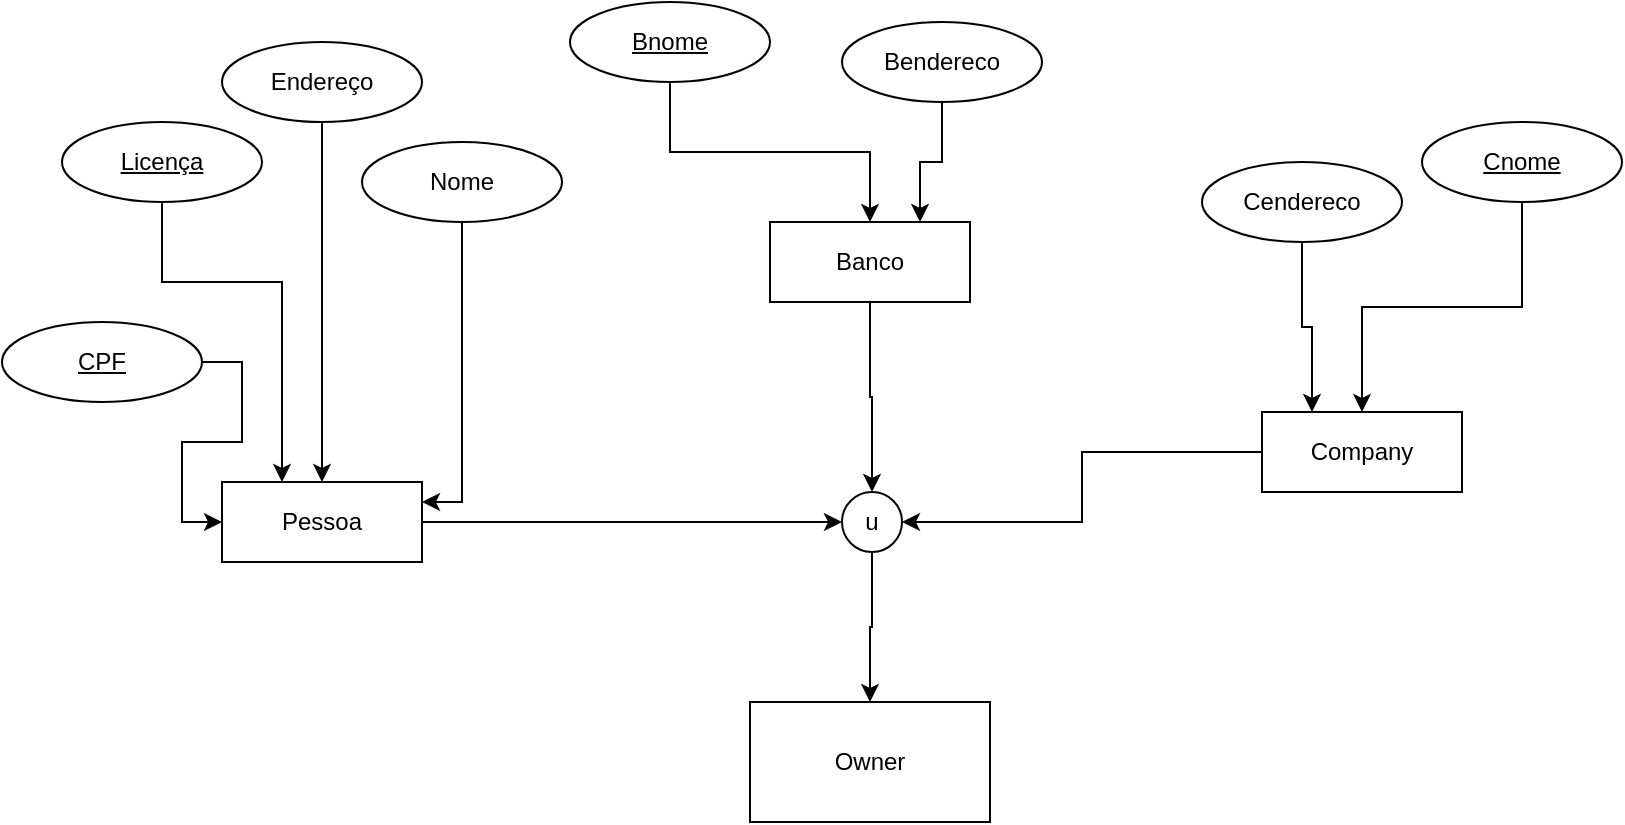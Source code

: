 <mxfile version="20.5.1" type="device"><diagram id="xVkP7zjIgTI7crs_w9No" name="Página-1"><mxGraphModel dx="1695" dy="1619" grid="1" gridSize="10" guides="1" tooltips="1" connect="1" arrows="1" fold="1" page="1" pageScale="1" pageWidth="827" pageHeight="1169" math="0" shadow="0"><root><mxCell id="0"/><mxCell id="1" parent="0"/><mxCell id="xkG_fShUW5gc0WYhQyYv-14" style="edgeStyle=orthogonalEdgeStyle;rounded=0;orthogonalLoop=1;jettySize=auto;html=1;" edge="1" parent="1" source="xkG_fShUW5gc0WYhQyYv-6" target="xkG_fShUW5gc0WYhQyYv-10"><mxGeometry relative="1" as="geometry"/></mxCell><mxCell id="xkG_fShUW5gc0WYhQyYv-6" value="Pessoa" style="whiteSpace=wrap;html=1;align=center;" vertex="1" parent="1"><mxGeometry x="40" y="210" width="100" height="40" as="geometry"/></mxCell><mxCell id="xkG_fShUW5gc0WYhQyYv-15" style="edgeStyle=orthogonalEdgeStyle;rounded=0;orthogonalLoop=1;jettySize=auto;html=1;" edge="1" parent="1" source="xkG_fShUW5gc0WYhQyYv-7" target="xkG_fShUW5gc0WYhQyYv-10"><mxGeometry relative="1" as="geometry"/></mxCell><mxCell id="xkG_fShUW5gc0WYhQyYv-7" value="Company" style="whiteSpace=wrap;html=1;align=center;" vertex="1" parent="1"><mxGeometry x="560" y="175" width="100" height="40" as="geometry"/></mxCell><mxCell id="xkG_fShUW5gc0WYhQyYv-13" style="edgeStyle=orthogonalEdgeStyle;rounded=0;orthogonalLoop=1;jettySize=auto;html=1;entryX=0.5;entryY=0;entryDx=0;entryDy=0;" edge="1" parent="1" source="xkG_fShUW5gc0WYhQyYv-9" target="xkG_fShUW5gc0WYhQyYv-10"><mxGeometry relative="1" as="geometry"/></mxCell><mxCell id="xkG_fShUW5gc0WYhQyYv-9" value="Banco" style="whiteSpace=wrap;html=1;align=center;" vertex="1" parent="1"><mxGeometry x="314" y="80" width="100" height="40" as="geometry"/></mxCell><mxCell id="xkG_fShUW5gc0WYhQyYv-18" style="edgeStyle=orthogonalEdgeStyle;rounded=0;orthogonalLoop=1;jettySize=auto;html=1;" edge="1" parent="1" source="xkG_fShUW5gc0WYhQyYv-10" target="xkG_fShUW5gc0WYhQyYv-16"><mxGeometry relative="1" as="geometry"/></mxCell><mxCell id="xkG_fShUW5gc0WYhQyYv-10" value="u" style="ellipse;whiteSpace=wrap;html=1;aspect=fixed;" vertex="1" parent="1"><mxGeometry x="350" y="215" width="30" height="30" as="geometry"/></mxCell><mxCell id="xkG_fShUW5gc0WYhQyYv-16" value="Owner" style="rounded=0;whiteSpace=wrap;html=1;" vertex="1" parent="1"><mxGeometry x="304" y="320" width="120" height="60" as="geometry"/></mxCell><mxCell id="xkG_fShUW5gc0WYhQyYv-22" style="edgeStyle=orthogonalEdgeStyle;rounded=0;orthogonalLoop=1;jettySize=auto;html=1;" edge="1" parent="1" source="xkG_fShUW5gc0WYhQyYv-19" target="xkG_fShUW5gc0WYhQyYv-6"><mxGeometry relative="1" as="geometry"><Array as="points"><mxPoint x="10" y="110"/><mxPoint x="70" y="110"/></Array></mxGeometry></mxCell><mxCell id="xkG_fShUW5gc0WYhQyYv-19" value="Licença" style="ellipse;whiteSpace=wrap;html=1;align=center;fontStyle=4;" vertex="1" parent="1"><mxGeometry x="-40" y="30" width="100" height="40" as="geometry"/></mxCell><mxCell id="xkG_fShUW5gc0WYhQyYv-21" style="edgeStyle=orthogonalEdgeStyle;rounded=0;orthogonalLoop=1;jettySize=auto;html=1;entryX=0;entryY=0.5;entryDx=0;entryDy=0;" edge="1" parent="1" source="xkG_fShUW5gc0WYhQyYv-20" target="xkG_fShUW5gc0WYhQyYv-6"><mxGeometry relative="1" as="geometry"/></mxCell><mxCell id="xkG_fShUW5gc0WYhQyYv-20" value="CPF" style="ellipse;whiteSpace=wrap;html=1;align=center;fontStyle=4;" vertex="1" parent="1"><mxGeometry x="-70" y="130" width="100" height="40" as="geometry"/></mxCell><mxCell id="xkG_fShUW5gc0WYhQyYv-28" style="edgeStyle=orthogonalEdgeStyle;rounded=0;orthogonalLoop=1;jettySize=auto;html=1;entryX=1;entryY=0.25;entryDx=0;entryDy=0;" edge="1" parent="1" source="xkG_fShUW5gc0WYhQyYv-23" target="xkG_fShUW5gc0WYhQyYv-6"><mxGeometry relative="1" as="geometry"/></mxCell><mxCell id="xkG_fShUW5gc0WYhQyYv-23" value="Nome" style="ellipse;whiteSpace=wrap;html=1;align=center;" vertex="1" parent="1"><mxGeometry x="110" y="40" width="100" height="40" as="geometry"/></mxCell><mxCell id="xkG_fShUW5gc0WYhQyYv-27" style="edgeStyle=orthogonalEdgeStyle;rounded=0;orthogonalLoop=1;jettySize=auto;html=1;entryX=0.5;entryY=0;entryDx=0;entryDy=0;" edge="1" parent="1" source="xkG_fShUW5gc0WYhQyYv-24" target="xkG_fShUW5gc0WYhQyYv-6"><mxGeometry relative="1" as="geometry"><mxPoint x="100" y="160" as="targetPoint"/></mxGeometry></mxCell><mxCell id="xkG_fShUW5gc0WYhQyYv-24" value="Endereço" style="ellipse;whiteSpace=wrap;html=1;align=center;" vertex="1" parent="1"><mxGeometry x="40" y="-10" width="100" height="40" as="geometry"/></mxCell><mxCell id="xkG_fShUW5gc0WYhQyYv-33" style="edgeStyle=orthogonalEdgeStyle;rounded=0;orthogonalLoop=1;jettySize=auto;html=1;entryX=0.75;entryY=0;entryDx=0;entryDy=0;" edge="1" parent="1" source="xkG_fShUW5gc0WYhQyYv-32" target="xkG_fShUW5gc0WYhQyYv-9"><mxGeometry relative="1" as="geometry"/></mxCell><mxCell id="xkG_fShUW5gc0WYhQyYv-32" value="Bendereco" style="ellipse;whiteSpace=wrap;html=1;align=center;" vertex="1" parent="1"><mxGeometry x="350" y="-20" width="100" height="40" as="geometry"/></mxCell><mxCell id="xkG_fShUW5gc0WYhQyYv-35" style="edgeStyle=orthogonalEdgeStyle;rounded=0;orthogonalLoop=1;jettySize=auto;html=1;" edge="1" parent="1" source="xkG_fShUW5gc0WYhQyYv-34" target="xkG_fShUW5gc0WYhQyYv-9"><mxGeometry relative="1" as="geometry"/></mxCell><mxCell id="xkG_fShUW5gc0WYhQyYv-34" value="Bnome" style="ellipse;whiteSpace=wrap;html=1;align=center;fontStyle=4;" vertex="1" parent="1"><mxGeometry x="214" y="-30" width="100" height="40" as="geometry"/></mxCell><mxCell id="xkG_fShUW5gc0WYhQyYv-37" style="edgeStyle=orthogonalEdgeStyle;rounded=0;orthogonalLoop=1;jettySize=auto;html=1;entryX=0.25;entryY=0;entryDx=0;entryDy=0;" edge="1" parent="1" source="xkG_fShUW5gc0WYhQyYv-36" target="xkG_fShUW5gc0WYhQyYv-7"><mxGeometry relative="1" as="geometry"/></mxCell><mxCell id="xkG_fShUW5gc0WYhQyYv-36" value="Cendereco" style="ellipse;whiteSpace=wrap;html=1;align=center;" vertex="1" parent="1"><mxGeometry x="530" y="50" width="100" height="40" as="geometry"/></mxCell><mxCell id="xkG_fShUW5gc0WYhQyYv-39" style="edgeStyle=orthogonalEdgeStyle;rounded=0;orthogonalLoop=1;jettySize=auto;html=1;" edge="1" parent="1" source="xkG_fShUW5gc0WYhQyYv-38" target="xkG_fShUW5gc0WYhQyYv-7"><mxGeometry relative="1" as="geometry"/></mxCell><mxCell id="xkG_fShUW5gc0WYhQyYv-38" value="Cnome" style="ellipse;whiteSpace=wrap;html=1;align=center;fontStyle=4;" vertex="1" parent="1"><mxGeometry x="640" y="30" width="100" height="40" as="geometry"/></mxCell></root></mxGraphModel></diagram></mxfile>